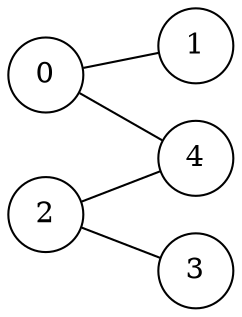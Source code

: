graph G {
  rankdir=LR;
  node [shape=circle];
 0 
 0 -- 1 
 0 -- 4 
 1 
 2 
 2 -- 3 
 2 -- 4 
 3 
 4 
 }
